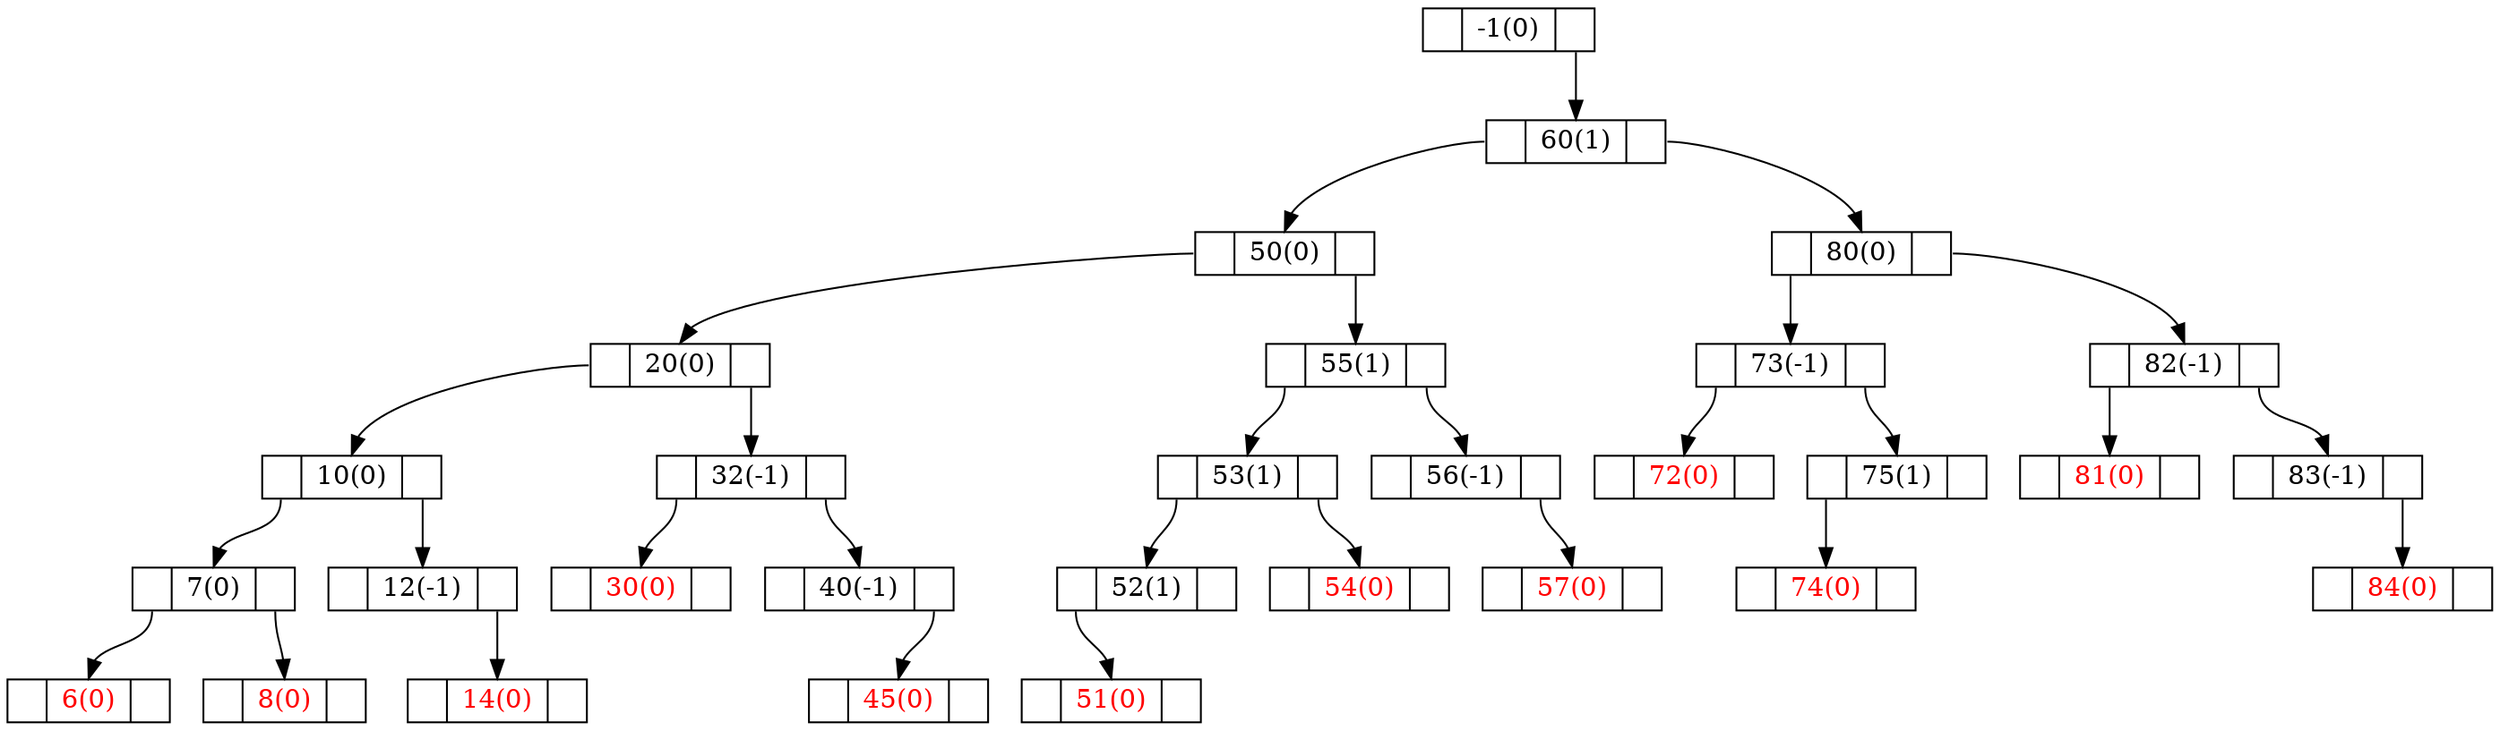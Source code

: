 digraph G {
node [shape = record, height = .1, color = "black"];
-1[label = "<L> |<D> -1(0)|<R> "];
60[label = "<L> |<D> 60(1)|<R> "];
50[label = "<L> |<D> 50(0)|<R> "];
80[label = "<L> |<D> 80(0)|<R> "];
20[label = "<L> |<D> 20(0)|<R> "];
55[label = "<L> |<D> 55(1)|<R> "];
73[label = "<L> |<D> 73(-1)|<R> "];
82[label = "<L> |<D> 82(-1)|<R> "];
10[label = "<L> |<D> 10(0)|<R> "];
32[label = "<L> |<D> 32(-1)|<R> "];
53[label = "<L> |<D> 53(1)|<R> "];
56[label = "<L> |<D> 56(-1)|<R> "];
72[label = "<L> |<D> 72(0)|<R> ",fontcolor="red"];
75[label = "<L> |<D> 75(1)|<R> "];
81[label = "<L> |<D> 81(0)|<R> ",fontcolor="red"];
83[label = "<L> |<D> 83(-1)|<R> "];
7[label = "<L> |<D> 7(0)|<R> "];
12[label = "<L> |<D> 12(-1)|<R> "];
30[label = "<L> |<D> 30(0)|<R> ",fontcolor="red"];
40[label = "<L> |<D> 40(-1)|<R> "];
52[label = "<L> |<D> 52(1)|<R> "];
54[label = "<L> |<D> 54(0)|<R> ",fontcolor="red"];
57[label = "<L> |<D> 57(0)|<R> ",fontcolor="red"];
74[label = "<L> |<D> 74(0)|<R> ",fontcolor="red"];
84[label = "<L> |<D> 84(0)|<R> ",fontcolor="red"];
6[label = "<L> |<D> 6(0)|<R> ",fontcolor="red"];
8[label = "<L> |<D> 8(0)|<R> ",fontcolor="red"];
14[label = "<L> |<D> 14(0)|<R> ",fontcolor="red"];
45[label = "<L> |<D> 45(0)|<R> ",fontcolor="red"];
51[label = "<L> |<D> 51(0)|<R> ",fontcolor="red"];
"-1":R -> "60":D;
"60":L -> "50":D;
"60":R -> "80":D;
"50":L -> "20":D;
"50":R -> "55":D;
"80":L -> "73":D;
"80":R -> "82":D;
"20":L -> "10":D;
"20":R -> "32":D;
"55":L -> "53":D;
"55":R -> "56":D;
"73":L -> "72":D;
"73":R -> "75":D;
"82":L -> "81":D;
"82":R -> "83":D;
"10":L -> "7":D;
"10":R -> "12":D;
"32":L -> "30":D;
"32":R -> "40":D;
"53":L -> "52":D;
"53":R -> "54":D;
"56":R -> "57":D;
"75":L -> "74":D;
"83":R -> "84":D;
"7":L -> "6":D;
"7":R -> "8":D;
"12":R -> "14":D;
"40":R -> "45":D;
"52":L -> "51":D;
}
